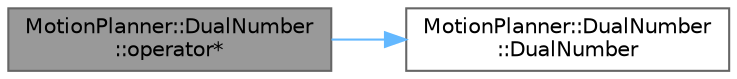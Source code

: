 digraph "MotionPlanner::DualNumber::operator*"
{
 // LATEX_PDF_SIZE
  bgcolor="transparent";
  edge [fontname=Helvetica,fontsize=10,labelfontname=Helvetica,labelfontsize=10];
  node [fontname=Helvetica,fontsize=10,shape=box,height=0.2,width=0.4];
  rankdir="LR";
  Node1 [label="MotionPlanner::DualNumber\l::operator*",height=0.2,width=0.4,color="gray40", fillcolor="grey60", style="filled", fontcolor="black",tooltip=" "];
  Node1 -> Node2 [color="steelblue1",style="solid"];
  Node2 [label="MotionPlanner::DualNumber\l::DualNumber",height=0.2,width=0.4,color="grey40", fillcolor="white", style="filled",URL="$class_motion_planner_1_1_dual_number.html#a2dc227e0b43b3e0710ad5ea00bfdcddc",tooltip=" "];
}
